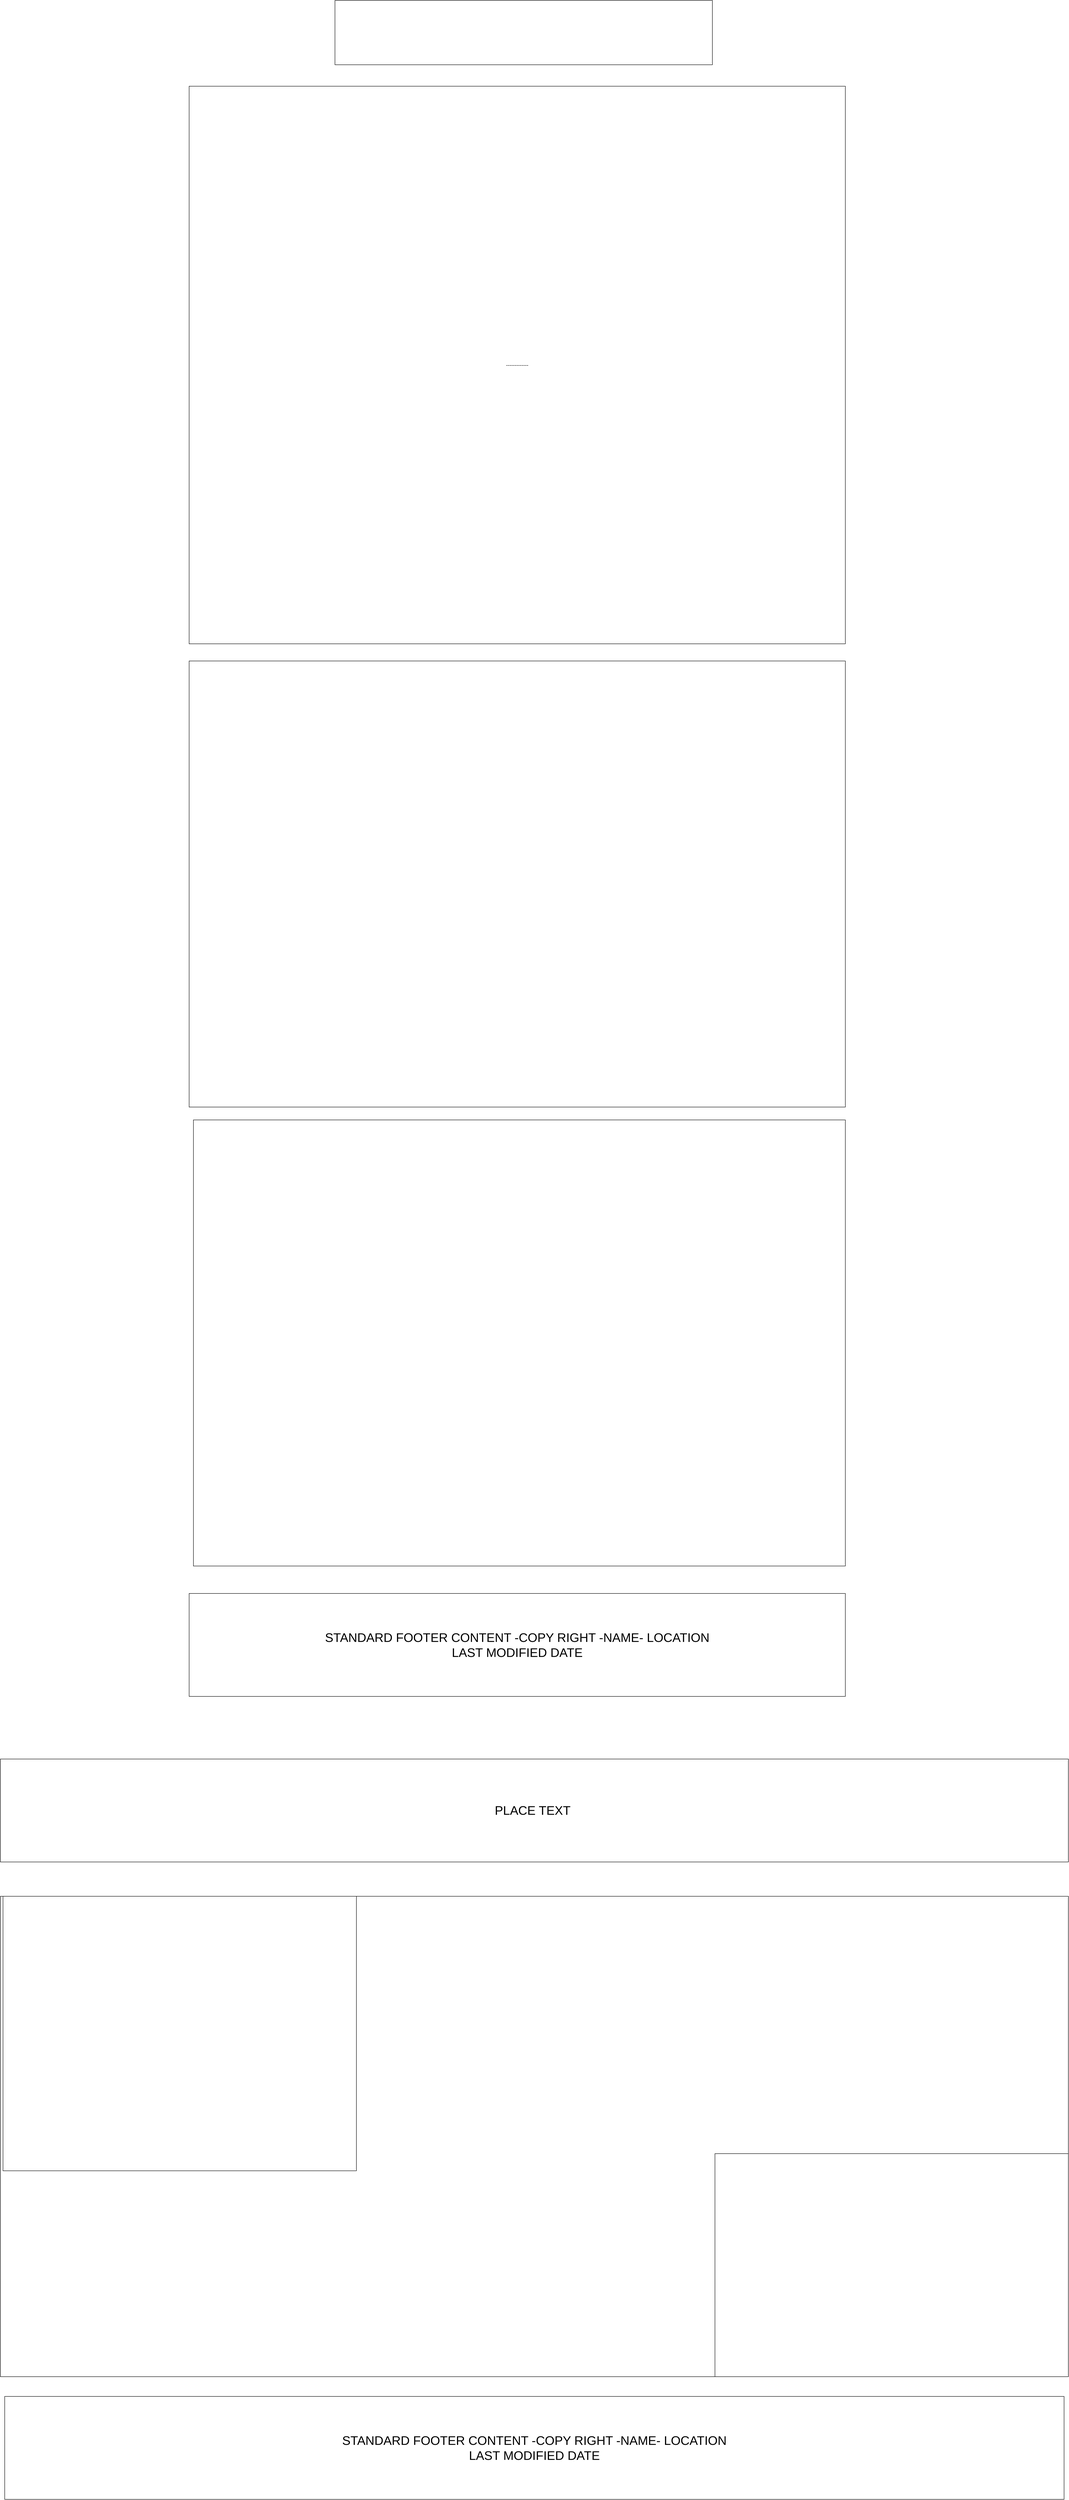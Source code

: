 <mxfile version="24.4.0" type="device">
  <diagram name="Page-1" id="jH03P5ll-oPw6wDA9M_O">
    <mxGraphModel dx="5414" dy="2842" grid="1" gridSize="10" guides="1" tooltips="1" connect="1" arrows="1" fold="1" page="1" pageScale="1" pageWidth="827" pageHeight="1169" math="0" shadow="0">
      <root>
        <mxCell id="0" />
        <mxCell id="1" parent="0" />
        <mxCell id="c9In30hexZHRHBQdV703-41" value="" style="rounded=0;whiteSpace=wrap;html=1;" vertex="1" parent="1">
          <mxGeometry x="-1660" y="3270" width="2490" height="1120" as="geometry" />
        </mxCell>
        <mxCell id="c9In30hexZHRHBQdV703-2" value="" style="rounded=0;whiteSpace=wrap;html=1;" vertex="1" parent="1">
          <mxGeometry x="-880" y="-1150" width="880" height="150" as="geometry" />
        </mxCell>
        <mxCell id="c9In30hexZHRHBQdV703-33" value="-------------" style="rounded=0;whiteSpace=wrap;html=1;" vertex="1" parent="1">
          <mxGeometry x="-1220" y="-950" width="1530" height="1300" as="geometry" />
        </mxCell>
        <mxCell id="c9In30hexZHRHBQdV703-35" value="" style="rounded=0;whiteSpace=wrap;html=1;" vertex="1" parent="1">
          <mxGeometry x="-1220" y="390" width="1530" height="1040" as="geometry" />
        </mxCell>
        <mxCell id="c9In30hexZHRHBQdV703-36" value="" style="rounded=0;whiteSpace=wrap;html=1;" vertex="1" parent="1">
          <mxGeometry x="-1210" y="1460" width="1520" height="1040" as="geometry" />
        </mxCell>
        <mxCell id="c9In30hexZHRHBQdV703-37" value="&lt;font style=&quot;font-size: 29px;&quot;&gt;STANDARD FOOTER CONTENT -COPY RIGHT -NAME- LOCATION&lt;/font&gt;&lt;div style=&quot;font-size: 29px;&quot;&gt;&lt;font style=&quot;font-size: 29px;&quot;&gt;LAST MODIFIED DATE&lt;/font&gt;&lt;/div&gt;" style="rounded=0;whiteSpace=wrap;html=1;" vertex="1" parent="1">
          <mxGeometry x="-1220" y="2564" width="1530" height="240" as="geometry" />
        </mxCell>
        <mxCell id="c9In30hexZHRHBQdV703-38" value="&lt;span style=&quot;font-size: 29px;&quot;&gt;PLACE TEXT&amp;nbsp;&lt;/span&gt;" style="rounded=0;whiteSpace=wrap;html=1;" vertex="1" parent="1">
          <mxGeometry x="-1660" y="2950" width="2490" height="240" as="geometry" />
        </mxCell>
        <mxCell id="c9In30hexZHRHBQdV703-39" value="" style="rounded=0;whiteSpace=wrap;html=1;" vertex="1" parent="1">
          <mxGeometry x="-1654" y="3270" width="824" height="640" as="geometry" />
        </mxCell>
        <mxCell id="c9In30hexZHRHBQdV703-40" value="" style="rounded=0;whiteSpace=wrap;html=1;" vertex="1" parent="1">
          <mxGeometry x="6" y="3870" width="824" height="520" as="geometry" />
        </mxCell>
        <mxCell id="c9In30hexZHRHBQdV703-43" value="&lt;font style=&quot;font-size: 29px;&quot;&gt;STANDARD FOOTER CONTENT -COPY RIGHT -NAME- LOCATION&lt;/font&gt;&lt;div style=&quot;font-size: 29px;&quot;&gt;&lt;font style=&quot;font-size: 29px;&quot;&gt;LAST MODIFIED DATE&lt;/font&gt;&lt;/div&gt;" style="rounded=0;whiteSpace=wrap;html=1;" vertex="1" parent="1">
          <mxGeometry x="-1650" y="4436" width="2470" height="240" as="geometry" />
        </mxCell>
      </root>
    </mxGraphModel>
  </diagram>
</mxfile>
